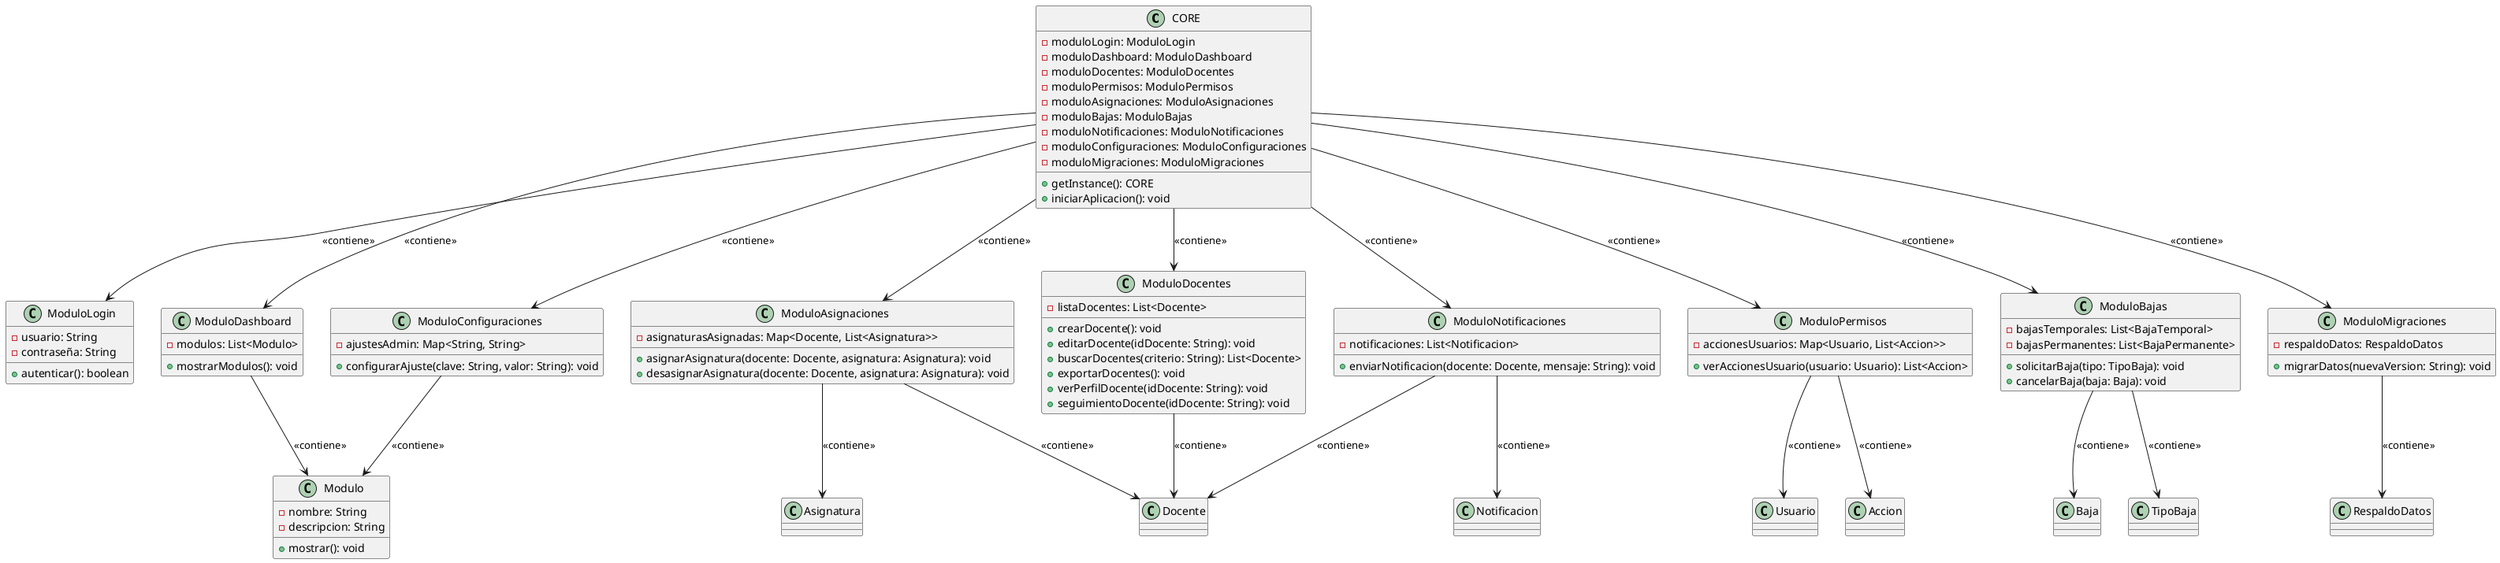 @startuml

class CORE {
  - moduloLogin: ModuloLogin
  - moduloDashboard: ModuloDashboard
  - moduloDocentes: ModuloDocentes
  - moduloPermisos: ModuloPermisos
  - moduloAsignaciones: ModuloAsignaciones
  - moduloBajas: ModuloBajas
  - moduloNotificaciones: ModuloNotificaciones
  - moduloConfiguraciones: ModuloConfiguraciones
  - moduloMigraciones: ModuloMigraciones
  + getInstance(): CORE 
  + iniciarAplicacion(): void
}

class ModuloLogin {
  - usuario: String
  - contraseña: String
  + autenticar(): boolean
}

class ModuloDashboard {
  - modulos: List<Modulo>
  + mostrarModulos(): void
}

class Modulo {
  - nombre: String
  - descripcion: String
  + mostrar(): void
}

class ModuloDocentes {
  - listaDocentes: List<Docente>
  + crearDocente(): void
  + editarDocente(idDocente: String): void
  + buscarDocentes(criterio: String): List<Docente>
  + exportarDocentes(): void
  + verPerfilDocente(idDocente: String): void
  + seguimientoDocente(idDocente: String): void
}

class ModuloPermisos {
  - accionesUsuarios: Map<Usuario, List<Accion>>
  + verAccionesUsuario(usuario: Usuario): List<Accion>
}

class ModuloAsignaciones {
  - asignaturasAsignadas: Map<Docente, List<Asignatura>>
  + asignarAsignatura(docente: Docente, asignatura: Asignatura): void
  + desasignarAsignatura(docente: Docente, asignatura: Asignatura): void
}

class ModuloBajas {
  - bajasTemporales: List<BajaTemporal>
  - bajasPermanentes: List<BajaPermanente>
  + solicitarBaja(tipo: TipoBaja): void
  + cancelarBaja(baja: Baja): void
}

class ModuloNotificaciones {
  - notificaciones: List<Notificacion>
  + enviarNotificacion(docente: Docente, mensaje: String): void
}

class ModuloConfiguraciones {
  - ajustesAdmin: Map<String, String>
  + configurarAjuste(clave: String, valor: String): void
}

class ModuloMigraciones {
  - respaldoDatos: RespaldoDatos
  + migrarDatos(nuevaVersion: String): void
}

CORE --> ModuloLogin: <<contiene>>
CORE --> ModuloDashboard: <<contiene>>
CORE --> ModuloDocentes: <<contiene>>
CORE --> ModuloPermisos: <<contiene>>
CORE --> ModuloAsignaciones: <<contiene>>
CORE --> ModuloBajas: <<contiene>>
CORE --> ModuloNotificaciones: <<contiene>>
CORE --> ModuloConfiguraciones: <<contiene>>
CORE --> ModuloMigraciones: <<contiene>>

ModuloDashboard --> Modulo: <<contiene>>
ModuloDocentes --> Docente: <<contiene>>
ModuloPermisos --> Usuario: <<contiene>>
ModuloPermisos --> Accion: <<contiene>>
ModuloAsignaciones --> Docente: <<contiene>>
ModuloAsignaciones --> Asignatura: <<contiene>>
ModuloBajas --> Baja: <<contiene>>
ModuloBajas --> TipoBaja: <<contiene>>
ModuloNotificaciones --> Docente: <<contiene>>
ModuloNotificaciones --> Notificacion: <<contiene>>
ModuloConfiguraciones --> Modulo: <<contiene>>
ModuloMigraciones --> RespaldoDatos: <<contiene>>

@enduml
